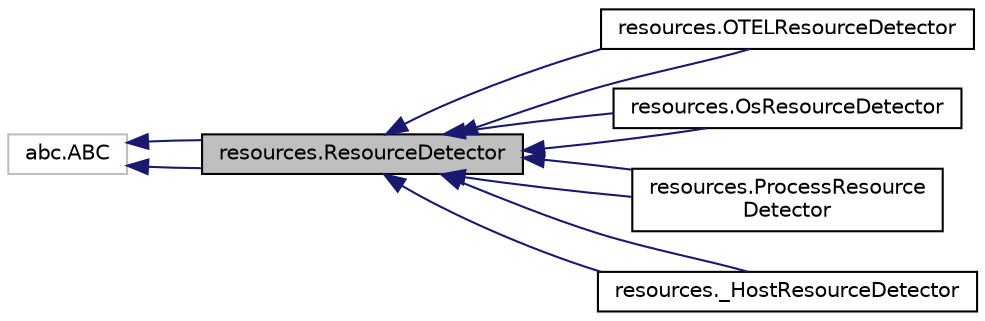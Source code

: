 digraph "resources.ResourceDetector"
{
 // LATEX_PDF_SIZE
  edge [fontname="Helvetica",fontsize="10",labelfontname="Helvetica",labelfontsize="10"];
  node [fontname="Helvetica",fontsize="10",shape=record];
  rankdir="LR";
  Node1 [label="resources.ResourceDetector",height=0.2,width=0.4,color="black", fillcolor="grey75", style="filled", fontcolor="black",tooltip=" "];
  Node2 -> Node1 [dir="back",color="midnightblue",fontsize="10",style="solid",fontname="Helvetica"];
  Node2 [label="abc.ABC",height=0.2,width=0.4,color="grey75", fillcolor="white", style="filled",tooltip=" "];
  Node2 -> Node1 [dir="back",color="midnightblue",fontsize="10",style="solid",fontname="Helvetica"];
  Node1 -> Node3 [dir="back",color="midnightblue",fontsize="10",style="solid",fontname="Helvetica"];
  Node3 [label="resources.OTELResourceDetector",height=0.2,width=0.4,color="black", fillcolor="white", style="filled",URL="$classresources_1_1OTELResourceDetector.html",tooltip=" "];
  Node1 -> Node3 [dir="back",color="midnightblue",fontsize="10",style="solid",fontname="Helvetica"];
  Node1 -> Node4 [dir="back",color="midnightblue",fontsize="10",style="solid",fontname="Helvetica"];
  Node4 [label="resources.OsResourceDetector",height=0.2,width=0.4,color="black", fillcolor="white", style="filled",URL="$classresources_1_1OsResourceDetector.html",tooltip=" "];
  Node1 -> Node4 [dir="back",color="midnightblue",fontsize="10",style="solid",fontname="Helvetica"];
  Node1 -> Node5 [dir="back",color="midnightblue",fontsize="10",style="solid",fontname="Helvetica"];
  Node5 [label="resources.ProcessResource\lDetector",height=0.2,width=0.4,color="black", fillcolor="white", style="filled",URL="$classresources_1_1ProcessResourceDetector.html",tooltip=" "];
  Node1 -> Node5 [dir="back",color="midnightblue",fontsize="10",style="solid",fontname="Helvetica"];
  Node1 -> Node6 [dir="back",color="midnightblue",fontsize="10",style="solid",fontname="Helvetica"];
  Node6 [label="resources._HostResourceDetector",height=0.2,width=0.4,color="black", fillcolor="white", style="filled",URL="$classresources_1_1__HostResourceDetector.html",tooltip=" "];
  Node1 -> Node6 [dir="back",color="midnightblue",fontsize="10",style="solid",fontname="Helvetica"];
}
